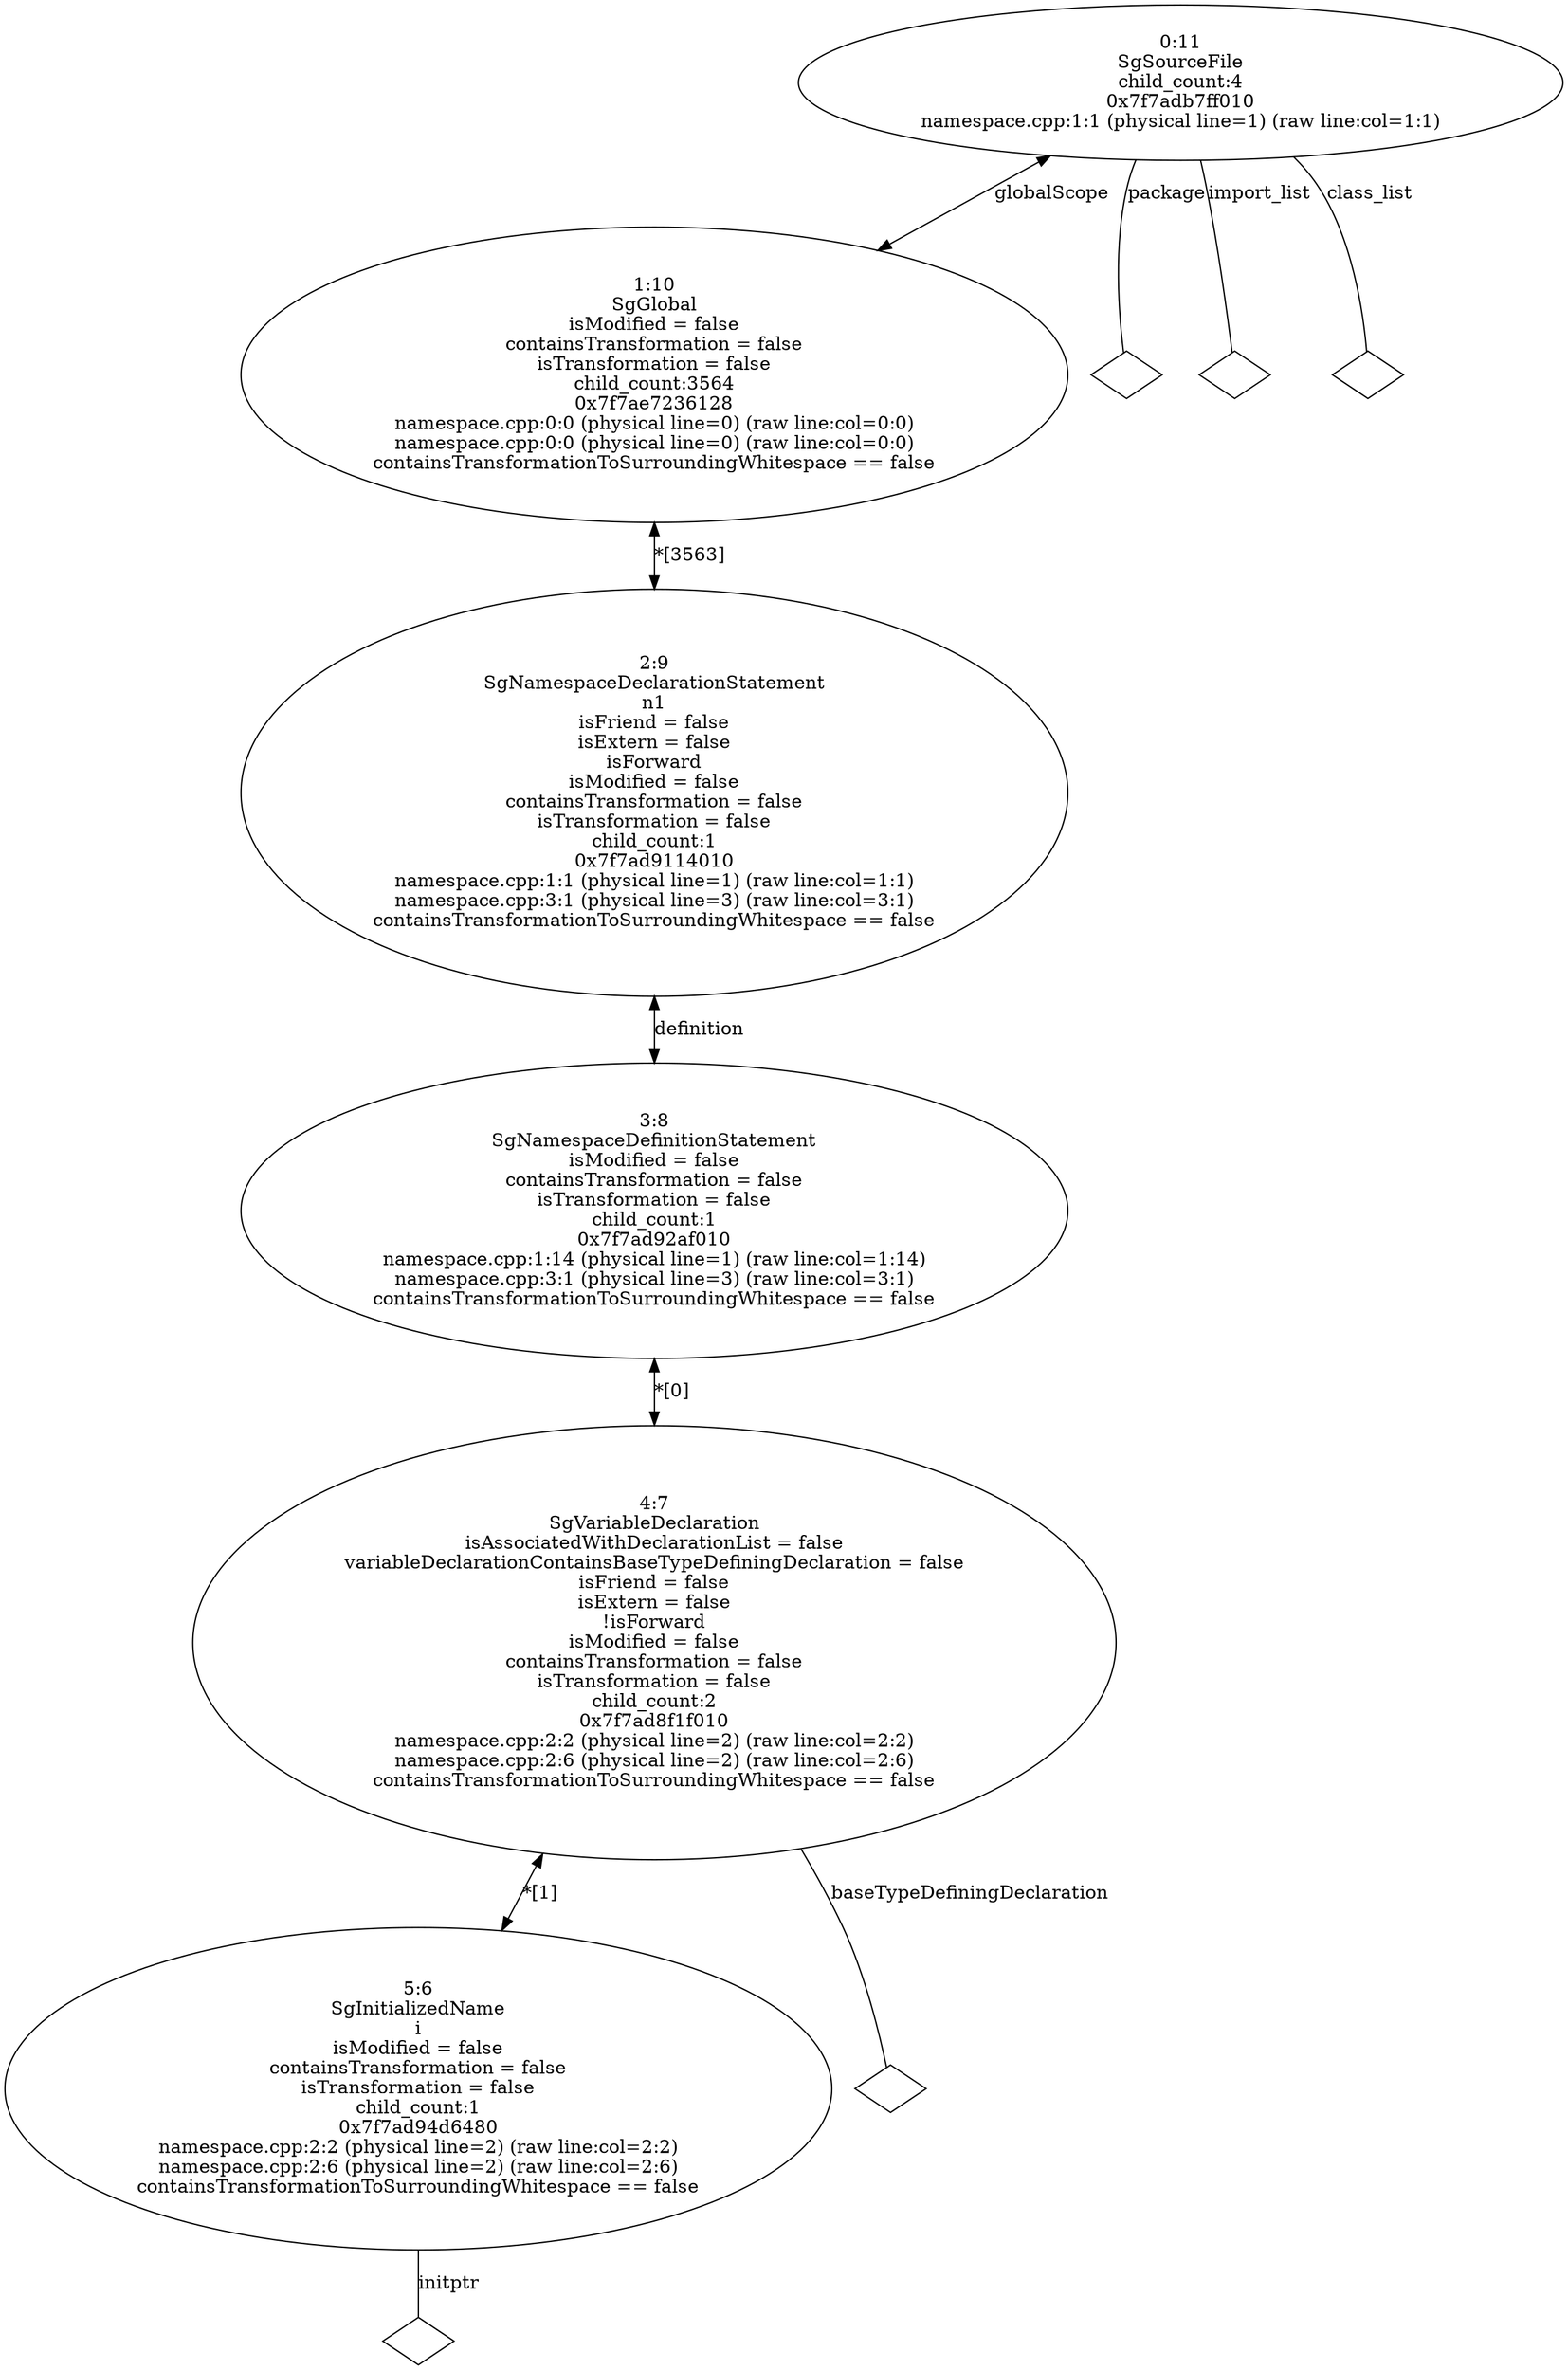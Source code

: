 digraph "G./namespace.cpp.dot" {
"0x7f7ad94d6480"[label="5:6\nSgInitializedName\ni\nisModified = false\ncontainsTransformation = false\nisTransformation = false\nchild_count:1\n0x7f7ad94d6480\nnamespace.cpp:2:2 (physical line=2) (raw line:col=2:2)\nnamespace.cpp:2:6 (physical line=2) (raw line:col=2:6)\ncontainsTransformationToSurroundingWhitespace == false\n" ];
"0x7f7ad94d6480" -> "0x7f7ad94d6480__initptr__null"[label="initptr" dir=none ];
"0x7f7ad94d6480__initptr__null"[label="" shape=diamond ];
"0x7f7ad8f1f010"[label="4:7\nSgVariableDeclaration\n isAssociatedWithDeclarationList = false \n variableDeclarationContainsBaseTypeDefiningDeclaration = false \n isFriend = false \n isExtern = false \n!isForward\nisModified = false\ncontainsTransformation = false\nisTransformation = false\nchild_count:2\n0x7f7ad8f1f010\nnamespace.cpp:2:2 (physical line=2) (raw line:col=2:2)\nnamespace.cpp:2:6 (physical line=2) (raw line:col=2:6)\ncontainsTransformationToSurroundingWhitespace == false\n" ];
"0x7f7ad8f1f010" -> "0x7f7ad8f1f010__baseTypeDefiningDeclaration__null"[label="baseTypeDefiningDeclaration" dir=none ];
"0x7f7ad8f1f010__baseTypeDefiningDeclaration__null"[label="" shape=diamond ];
"0x7f7ad8f1f010" -> "0x7f7ad94d6480"[label="*[1]" dir=both ];
"0x7f7ad92af010"[label="3:8\nSgNamespaceDefinitionStatement\nisModified = false\ncontainsTransformation = false\nisTransformation = false\nchild_count:1\n0x7f7ad92af010\nnamespace.cpp:1:14 (physical line=1) (raw line:col=1:14)\nnamespace.cpp:3:1 (physical line=3) (raw line:col=3:1)\ncontainsTransformationToSurroundingWhitespace == false\n" ];
"0x7f7ad92af010" -> "0x7f7ad8f1f010"[label="*[0]" dir=both ];
"0x7f7ad9114010"[label="2:9\nSgNamespaceDeclarationStatement\nn1\n isFriend = false \n isExtern = false \nisForward\nisModified = false\ncontainsTransformation = false\nisTransformation = false\nchild_count:1\n0x7f7ad9114010\nnamespace.cpp:1:1 (physical line=1) (raw line:col=1:1)\nnamespace.cpp:3:1 (physical line=3) (raw line:col=3:1)\ncontainsTransformationToSurroundingWhitespace == false\n" ];
"0x7f7ad9114010" -> "0x7f7ad92af010"[label="definition" dir=both ];
"0x7f7ae7236128"[label="1:10\nSgGlobal\nisModified = false\ncontainsTransformation = false\nisTransformation = false\nchild_count:3564\n0x7f7ae7236128\nnamespace.cpp:0:0 (physical line=0) (raw line:col=0:0)\nnamespace.cpp:0:0 (physical line=0) (raw line:col=0:0)\ncontainsTransformationToSurroundingWhitespace == false\n" ];
"0x7f7ae7236128" -> "0x7f7ad9114010"[label="*[3563]" dir=both ];
"0x7f7adb7ff010"[label="0:11\nSgSourceFile\nchild_count:4\n0x7f7adb7ff010\nnamespace.cpp:1:1 (physical line=1) (raw line:col=1:1)\n" ];
"0x7f7adb7ff010" -> "0x7f7ae7236128"[label="globalScope" dir=both ];
"0x7f7adb7ff010" -> "0x7f7adb7ff010__package__null"[label="package" dir=none ];
"0x7f7adb7ff010__package__null"[label="" shape=diamond ];
"0x7f7adb7ff010" -> "0x7f7adb7ff010__import_list__null"[label="import_list" dir=none ];
"0x7f7adb7ff010__import_list__null"[label="" shape=diamond ];
"0x7f7adb7ff010" -> "0x7f7adb7ff010__class_list__null"[label="class_list" dir=none ];
"0x7f7adb7ff010__class_list__null"[label="" shape=diamond ];
}
